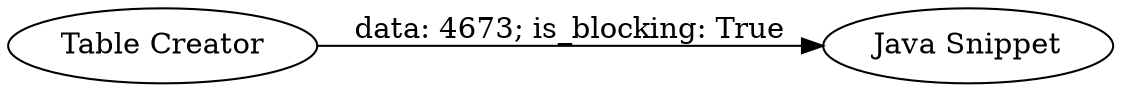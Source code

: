 digraph {
	"5102587298937943811_19" [label="Table Creator"]
	"5102587298937943811_18" [label="Java Snippet"]
	"5102587298937943811_19" -> "5102587298937943811_18" [label="data: 4673; is_blocking: True"]
	rankdir=LR
}
